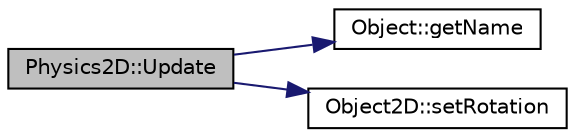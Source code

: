 digraph "Physics2D::Update"
{
  edge [fontname="Helvetica",fontsize="10",labelfontname="Helvetica",labelfontsize="10"];
  node [fontname="Helvetica",fontsize="10",shape=record];
  rankdir="LR";
  Node1 [label="Physics2D::Update",height=0.2,width=0.4,color="black", fillcolor="grey75", style="filled", fontcolor="black"];
  Node1 -> Node2 [color="midnightblue",fontsize="10",style="solid",fontname="Helvetica"];
  Node2 [label="Object::getName",height=0.2,width=0.4,color="black", fillcolor="white", style="filled",URL="$class_object.html#a6390f4fca865dc59e3442e9f0fb6bd5e"];
  Node1 -> Node3 [color="midnightblue",fontsize="10",style="solid",fontname="Helvetica"];
  Node3 [label="Object2D::setRotation",height=0.2,width=0.4,color="black", fillcolor="white", style="filled",URL="$class_object2_d.html#a47f8ef555dd94ad0812234d893c2debe"];
}
